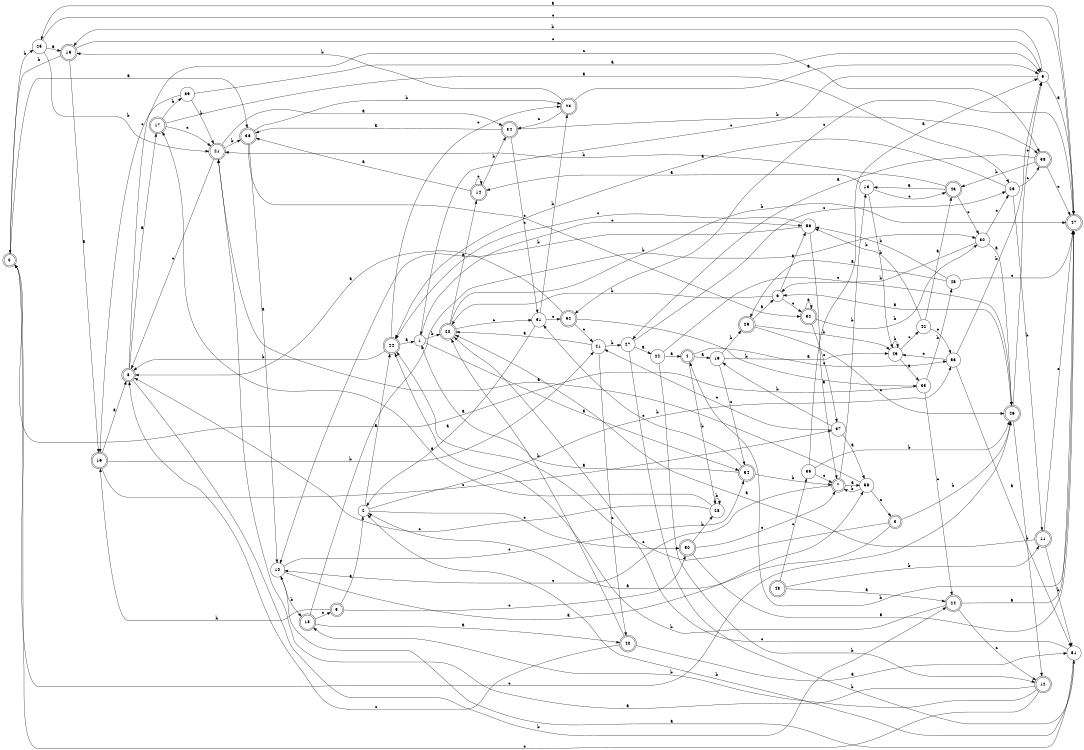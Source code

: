 digraph n46_8 {
__start0 [label="" shape="none"];

rankdir=LR;
size="8,5";

s0 [style="rounded,filled", color="black", fillcolor="white" shape="doublecircle", label="0"];
s1 [style="filled", color="black", fillcolor="white" shape="circle", label="1"];
s2 [style="filled", color="black", fillcolor="white" shape="circle", label="2"];
s3 [style="rounded,filled", color="black", fillcolor="white" shape="doublecircle", label="3"];
s4 [style="rounded,filled", color="black", fillcolor="white" shape="doublecircle", label="4"];
s5 [style="rounded,filled", color="black", fillcolor="white" shape="doublecircle", label="5"];
s6 [style="filled", color="black", fillcolor="white" shape="circle", label="6"];
s7 [style="rounded,filled", color="black", fillcolor="white" shape="doublecircle", label="7"];
s8 [style="rounded,filled", color="black", fillcolor="white" shape="doublecircle", label="8"];
s9 [style="filled", color="black", fillcolor="white" shape="circle", label="9"];
s10 [style="filled", color="black", fillcolor="white" shape="circle", label="10"];
s11 [style="rounded,filled", color="black", fillcolor="white" shape="doublecircle", label="11"];
s12 [style="rounded,filled", color="black", fillcolor="white" shape="doublecircle", label="12"];
s13 [style="filled", color="black", fillcolor="white" shape="circle", label="13"];
s14 [style="rounded,filled", color="black", fillcolor="white" shape="doublecircle", label="14"];
s15 [style="rounded,filled", color="black", fillcolor="white" shape="doublecircle", label="15"];
s16 [style="rounded,filled", color="black", fillcolor="white" shape="doublecircle", label="16"];
s17 [style="rounded,filled", color="black", fillcolor="white" shape="doublecircle", label="17"];
s18 [style="rounded,filled", color="black", fillcolor="white" shape="doublecircle", label="18"];
s19 [style="filled", color="black", fillcolor="white" shape="circle", label="19"];
s20 [style="rounded,filled", color="black", fillcolor="white" shape="doublecircle", label="20"];
s21 [style="rounded,filled", color="black", fillcolor="white" shape="doublecircle", label="21"];
s22 [style="filled", color="black", fillcolor="white" shape="circle", label="22"];
s23 [style="rounded,filled", color="black", fillcolor="white" shape="doublecircle", label="23"];
s24 [style="rounded,filled", color="black", fillcolor="white" shape="doublecircle", label="24"];
s25 [style="filled", color="black", fillcolor="white" shape="circle", label="25"];
s26 [style="filled", color="black", fillcolor="white" shape="circle", label="26"];
s27 [style="filled", color="black", fillcolor="white" shape="circle", label="27"];
s28 [style="filled", color="black", fillcolor="white" shape="circle", label="28"];
s29 [style="rounded,filled", color="black", fillcolor="white" shape="doublecircle", label="29"];
s30 [style="filled", color="black", fillcolor="white" shape="circle", label="30"];
s31 [style="filled", color="black", fillcolor="white" shape="circle", label="31"];
s32 [style="rounded,filled", color="black", fillcolor="white" shape="doublecircle", label="32"];
s33 [style="filled", color="black", fillcolor="white" shape="circle", label="33"];
s34 [style="rounded,filled", color="black", fillcolor="white" shape="doublecircle", label="34"];
s35 [style="filled", color="black", fillcolor="white" shape="circle", label="35"];
s36 [style="rounded,filled", color="black", fillcolor="white" shape="doublecircle", label="36"];
s37 [style="filled", color="black", fillcolor="white" shape="circle", label="37"];
s38 [style="rounded,filled", color="black", fillcolor="white" shape="doublecircle", label="38"];
s39 [style="filled", color="black", fillcolor="white" shape="circle", label="39"];
s40 [style="rounded,filled", color="black", fillcolor="white" shape="doublecircle", label="40"];
s41 [style="filled", color="black", fillcolor="white" shape="circle", label="41"];
s42 [style="filled", color="black", fillcolor="white" shape="circle", label="42"];
s43 [style="rounded,filled", color="black", fillcolor="white" shape="doublecircle", label="43"];
s44 [style="rounded,filled", color="black", fillcolor="white" shape="doublecircle", label="44"];
s45 [style="filled", color="black", fillcolor="white" shape="circle", label="45"];
s46 [style="rounded,filled", color="black", fillcolor="white" shape="doublecircle", label="46"];
s47 [style="rounded,filled", color="black", fillcolor="white" shape="doublecircle", label="47"];
s48 [style="rounded,filled", color="black", fillcolor="white" shape="doublecircle", label="48"];
s49 [style="filled", color="black", fillcolor="white" shape="circle", label="49"];
s50 [style="rounded,filled", color="black", fillcolor="white" shape="doublecircle", label="50"];
s51 [style="filled", color="black", fillcolor="white" shape="circle", label="51"];
s52 [style="rounded,filled", color="black", fillcolor="white" shape="doublecircle", label="52"];
s53 [style="filled", color="black", fillcolor="white" shape="circle", label="53"];
s54 [style="rounded,filled", color="black", fillcolor="white" shape="doublecircle", label="54"];
s55 [style="filled", color="black", fillcolor="white" shape="circle", label="55"];
s56 [style="filled", color="black", fillcolor="white" shape="circle", label="56"];
s0 -> s36 [label="a"];
s0 -> s25 [label="b"];
s0 -> s46 [label="c"];
s1 -> s54 [label="a"];
s1 -> s20 [label="b"];
s1 -> s56 [label="c"];
s2 -> s44 [label="a"];
s2 -> s53 [label="b"];
s2 -> s50 [label="c"];
s3 -> s2 [label="a"];
s3 -> s46 [label="b"];
s3 -> s44 [label="c"];
s4 -> s19 [label="a"];
s4 -> s28 [label="b"];
s4 -> s53 [label="c"];
s5 -> s2 [label="a"];
s5 -> s16 [label="b"];
s5 -> s50 [label="c"];
s6 -> s56 [label="a"];
s6 -> s20 [label="b"];
s6 -> s32 [label="c"];
s7 -> s55 [label="a"];
s7 -> s13 [label="b"];
s7 -> s10 [label="c"];
s8 -> s17 [label="a"];
s8 -> s24 [label="b"];
s8 -> s38 [label="c"];
s9 -> s47 [label="a"];
s9 -> s15 [label="b"];
s9 -> s1 [label="c"];
s10 -> s55 [label="a"];
s10 -> s18 [label="b"];
s10 -> s54 [label="c"];
s11 -> s20 [label="a"];
s11 -> s51 [label="b"];
s11 -> s47 [label="c"];
s12 -> s21 [label="a"];
s12 -> s18 [label="b"];
s12 -> s0 [label="c"];
s13 -> s14 [label="a"];
s13 -> s49 [label="b"];
s13 -> s43 [label="c"];
s14 -> s36 [label="a"];
s14 -> s34 [label="b"];
s14 -> s14 [label="c"];
s15 -> s16 [label="a"];
s15 -> s0 [label="b"];
s15 -> s9 [label="c"];
s16 -> s8 [label="a"];
s16 -> s41 [label="b"];
s16 -> s37 [label="c"];
s17 -> s26 [label="a"];
s17 -> s39 [label="b"];
s17 -> s21 [label="c"];
s18 -> s40 [label="a"];
s18 -> s30 [label="b"];
s18 -> s5 [label="c"];
s19 -> s49 [label="a"];
s19 -> s29 [label="b"];
s19 -> s54 [label="c"];
s20 -> s14 [label="a"];
s20 -> s47 [label="b"];
s20 -> s31 [label="c"];
s21 -> s34 [label="a"];
s21 -> s36 [label="b"];
s21 -> s8 [label="c"];
s22 -> s4 [label="a"];
s22 -> s12 [label="b"];
s22 -> s46 [label="c"];
s23 -> s9 [label="a"];
s23 -> s15 [label="b"];
s23 -> s34 [label="c"];
s24 -> s47 [label="a"];
s24 -> s44 [label="b"];
s24 -> s12 [label="c"];
s25 -> s15 [label="a"];
s25 -> s21 [label="b"];
s25 -> s47 [label="c"];
s26 -> s44 [label="a"];
s26 -> s11 [label="b"];
s26 -> s38 [label="c"];
s27 -> s22 [label="a"];
s27 -> s51 [label="b"];
s27 -> s26 [label="c"];
s28 -> s17 [label="a"];
s28 -> s28 [label="b"];
s28 -> s8 [label="c"];
s29 -> s6 [label="a"];
s29 -> s49 [label="b"];
s29 -> s46 [label="c"];
s30 -> s46 [label="a"];
s30 -> s6 [label="b"];
s30 -> s26 [label="c"];
s31 -> s2 [label="a"];
s31 -> s23 [label="b"];
s31 -> s52 [label="c"];
s32 -> s32 [label="a"];
s32 -> s30 [label="b"];
s32 -> s37 [label="c"];
s33 -> s0 [label="a"];
s33 -> s45 [label="b"];
s33 -> s24 [label="c"];
s34 -> s36 [label="a"];
s34 -> s38 [label="b"];
s34 -> s31 [label="c"];
s35 -> s9 [label="a"];
s35 -> s46 [label="b"];
s35 -> s7 [label="c"];
s36 -> s10 [label="a"];
s36 -> s23 [label="b"];
s36 -> s32 [label="c"];
s37 -> s55 [label="a"];
s37 -> s19 [label="b"];
s37 -> s41 [label="c"];
s38 -> s27 [label="a"];
s38 -> s43 [label="b"];
s38 -> s47 [label="c"];
s39 -> s9 [label="a"];
s39 -> s21 [label="b"];
s39 -> s16 [label="c"];
s40 -> s51 [label="a"];
s40 -> s20 [label="b"];
s40 -> s8 [label="c"];
s41 -> s20 [label="a"];
s41 -> s27 [label="b"];
s41 -> s40 [label="c"];
s42 -> s43 [label="a"];
s42 -> s56 [label="b"];
s42 -> s53 [label="c"];
s43 -> s13 [label="a"];
s43 -> s21 [label="b"];
s43 -> s30 [label="c"];
s44 -> s1 [label="a"];
s44 -> s8 [label="b"];
s44 -> s23 [label="c"];
s45 -> s29 [label="a"];
s45 -> s56 [label="b"];
s45 -> s47 [label="c"];
s46 -> s6 [label="a"];
s46 -> s12 [label="b"];
s46 -> s9 [label="c"];
s47 -> s25 [label="a"];
s47 -> s4 [label="b"];
s47 -> s52 [label="c"];
s48 -> s24 [label="a"];
s48 -> s11 [label="b"];
s48 -> s35 [label="c"];
s49 -> s33 [label="a"];
s49 -> s49 [label="b"];
s49 -> s42 [label="c"];
s50 -> s47 [label="a"];
s50 -> s28 [label="b"];
s50 -> s7 [label="c"];
s51 -> s10 [label="a"];
s51 -> s2 [label="b"];
s51 -> s20 [label="c"];
s52 -> s8 [label="a"];
s52 -> s33 [label="b"];
s52 -> s41 [label="c"];
s53 -> s51 [label="a"];
s53 -> s9 [label="b"];
s53 -> s49 [label="c"];
s54 -> s1 [label="a"];
s54 -> s7 [label="b"];
s54 -> s31 [label="c"];
s55 -> s21 [label="a"];
s55 -> s7 [label="b"];
s55 -> s3 [label="c"];
s56 -> s7 [label="a"];
s56 -> s10 [label="b"];
s56 -> s44 [label="c"];

}